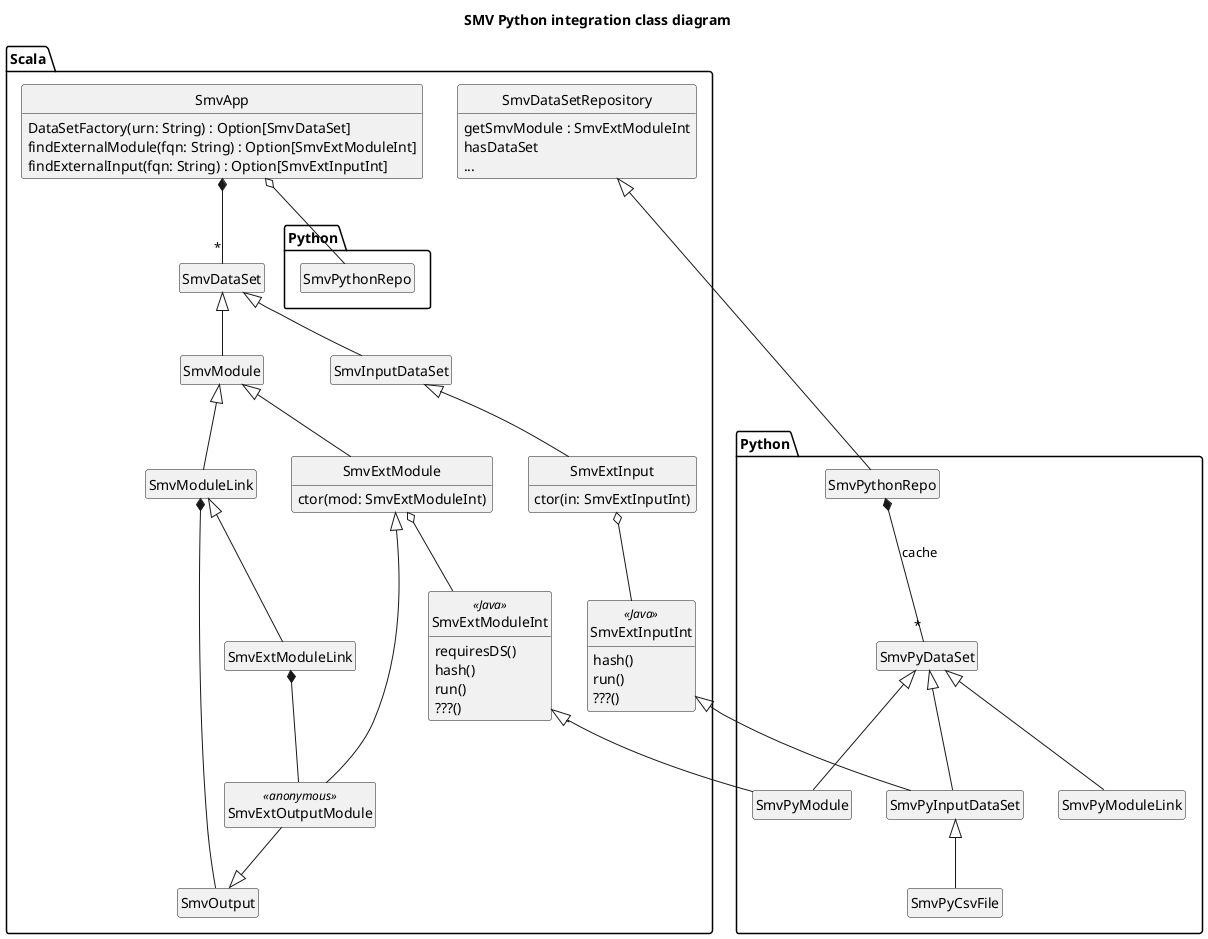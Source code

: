 @startuml

title SMV Python integration class diagram

hide empty methods
hide empty fields
hide circle

package Scala {
  class SmvApp {
    DataSetFactory(urn: String) : Option[SmvDataSet]
    findExternalModule(fqn: String) : Option[SmvExtModuleInt]
    findExternalInput(fqn: String) : Option[SmvExtInputInt]
  }
  class SmvOutput
  class SmvDataSet
  class SmvInputDataSet extends SmvDataSet
  class Scala.SmvExtModuleInt <<Java>> {
    requiresDS()
    hash()
    run()
    ???()
  }
  class Scala.SmvExtInputInt <<Java>> {
    hash()
    run()
    ???()
  }
  class Scala.SmvDataSetRepository {
    getSmvModule : SmvExtModuleInt
    hasDataSet
    ...
  }

  SmvApp o-- Python.SmvPythonRepo
  SmvApp *-- "*" SmvDataSet

  class SmvModuleLink extends SmvModule
  SmvModuleLink *-- SmvOutput

  class SmvModule extends SmvDataSet

  class SmvExtModule extends SmvModule {
    ctor(mod: SmvExtModuleInt)
  }
  SmvExtModule o-- Scala.SmvExtModuleInt

  class SmvExtOutputModule <<anonymous>> extends SmvExtModule
  SmvExtOutputModule --|> SmvOutput

  class SmvExtInput extends SmvInputDataSet {
    ctor(in: SmvExtInputInt)
  }
  SmvExtInput o-- Scala.SmvExtInputInt

  class SmvExtModuleLink extends SmvModuleLink
  SmvExtModuleLink *-- SmvExtOutputModule
}

package Python {
  class SmvPythonRepo extends Scala.SmvDataSetRepository
  class SmvPyDataSet

  class SmvPyModule extends Scala.SmvExtModuleInt
  SmvPyModule -U-|> SmvPyDataSet

  class SmvPyInputDataSet extends Scala.SmvExtInputInt
  SmvPyInputDataSet -U-|> SmvPyDataSet

  class SmvPyModuleLink extends SmvPyDataSet

  SmvPythonRepo *-- "*" SmvPyDataSet : "cache"

  SmvPyCsvFile -U-|> SmvPyInputDataSet
}

@enduml
